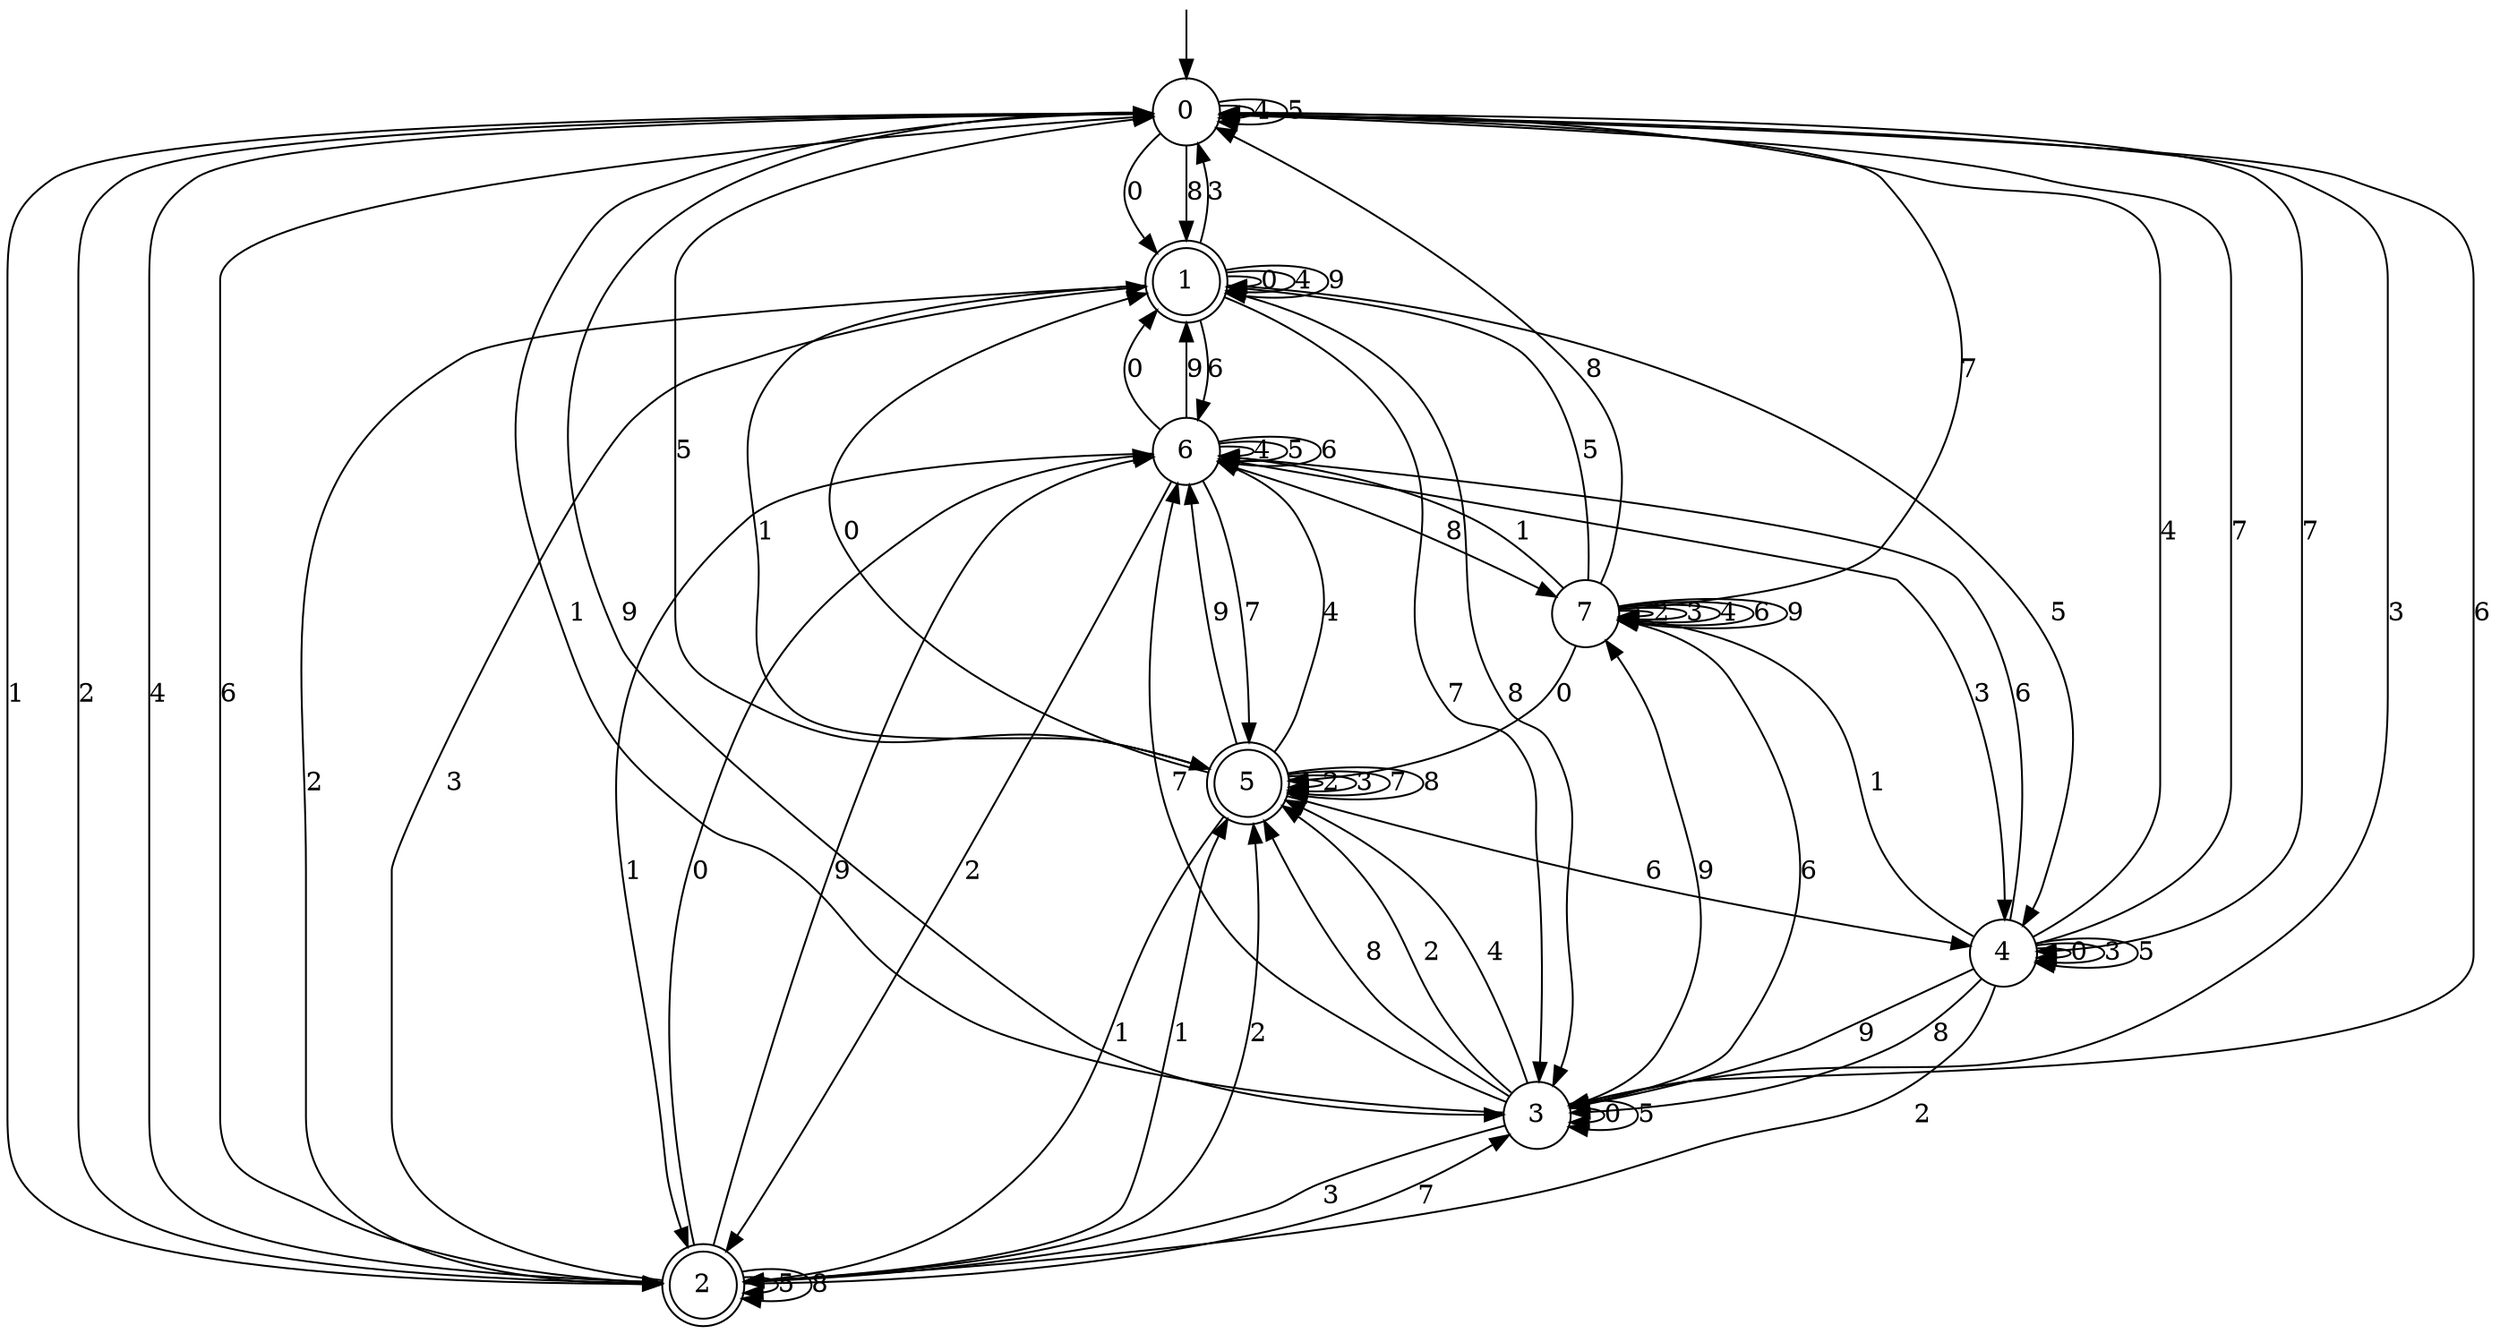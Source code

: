digraph g {

	s0 [shape="circle" label="0"];
	s1 [shape="doublecircle" label="1"];
	s2 [shape="doublecircle" label="2"];
	s3 [shape="circle" label="3"];
	s4 [shape="circle" label="4"];
	s5 [shape="doublecircle" label="5"];
	s6 [shape="circle" label="6"];
	s7 [shape="circle" label="7"];
	s0 -> s1 [label="0"];
	s0 -> s2 [label="1"];
	s0 -> s2 [label="2"];
	s0 -> s3 [label="3"];
	s0 -> s0 [label="4"];
	s0 -> s0 [label="5"];
	s0 -> s3 [label="6"];
	s0 -> s4 [label="7"];
	s0 -> s1 [label="8"];
	s0 -> s3 [label="9"];
	s1 -> s1 [label="0"];
	s1 -> s5 [label="1"];
	s1 -> s2 [label="2"];
	s1 -> s0 [label="3"];
	s1 -> s1 [label="4"];
	s1 -> s4 [label="5"];
	s1 -> s6 [label="6"];
	s1 -> s3 [label="7"];
	s1 -> s3 [label="8"];
	s1 -> s1 [label="9"];
	s2 -> s6 [label="0"];
	s2 -> s5 [label="1"];
	s2 -> s5 [label="2"];
	s2 -> s1 [label="3"];
	s2 -> s0 [label="4"];
	s2 -> s2 [label="5"];
	s2 -> s0 [label="6"];
	s2 -> s3 [label="7"];
	s2 -> s2 [label="8"];
	s2 -> s6 [label="9"];
	s3 -> s3 [label="0"];
	s3 -> s0 [label="1"];
	s3 -> s5 [label="2"];
	s3 -> s2 [label="3"];
	s3 -> s5 [label="4"];
	s3 -> s3 [label="5"];
	s3 -> s7 [label="6"];
	s3 -> s6 [label="7"];
	s3 -> s5 [label="8"];
	s3 -> s7 [label="9"];
	s4 -> s4 [label="0"];
	s4 -> s7 [label="1"];
	s4 -> s2 [label="2"];
	s4 -> s4 [label="3"];
	s4 -> s0 [label="4"];
	s4 -> s4 [label="5"];
	s4 -> s6 [label="6"];
	s4 -> s0 [label="7"];
	s4 -> s3 [label="8"];
	s4 -> s3 [label="9"];
	s5 -> s1 [label="0"];
	s5 -> s2 [label="1"];
	s5 -> s5 [label="2"];
	s5 -> s5 [label="3"];
	s5 -> s6 [label="4"];
	s5 -> s0 [label="5"];
	s5 -> s4 [label="6"];
	s5 -> s5 [label="7"];
	s5 -> s5 [label="8"];
	s5 -> s6 [label="9"];
	s6 -> s1 [label="0"];
	s6 -> s2 [label="1"];
	s6 -> s2 [label="2"];
	s6 -> s4 [label="3"];
	s6 -> s6 [label="4"];
	s6 -> s6 [label="5"];
	s6 -> s6 [label="6"];
	s6 -> s5 [label="7"];
	s6 -> s7 [label="8"];
	s6 -> s1 [label="9"];
	s7 -> s5 [label="0"];
	s7 -> s6 [label="1"];
	s7 -> s7 [label="2"];
	s7 -> s7 [label="3"];
	s7 -> s7 [label="4"];
	s7 -> s1 [label="5"];
	s7 -> s7 [label="6"];
	s7 -> s0 [label="7"];
	s7 -> s0 [label="8"];
	s7 -> s7 [label="9"];

__start0 [label="" shape="none" width="0" height="0"];
__start0 -> s0;

}
